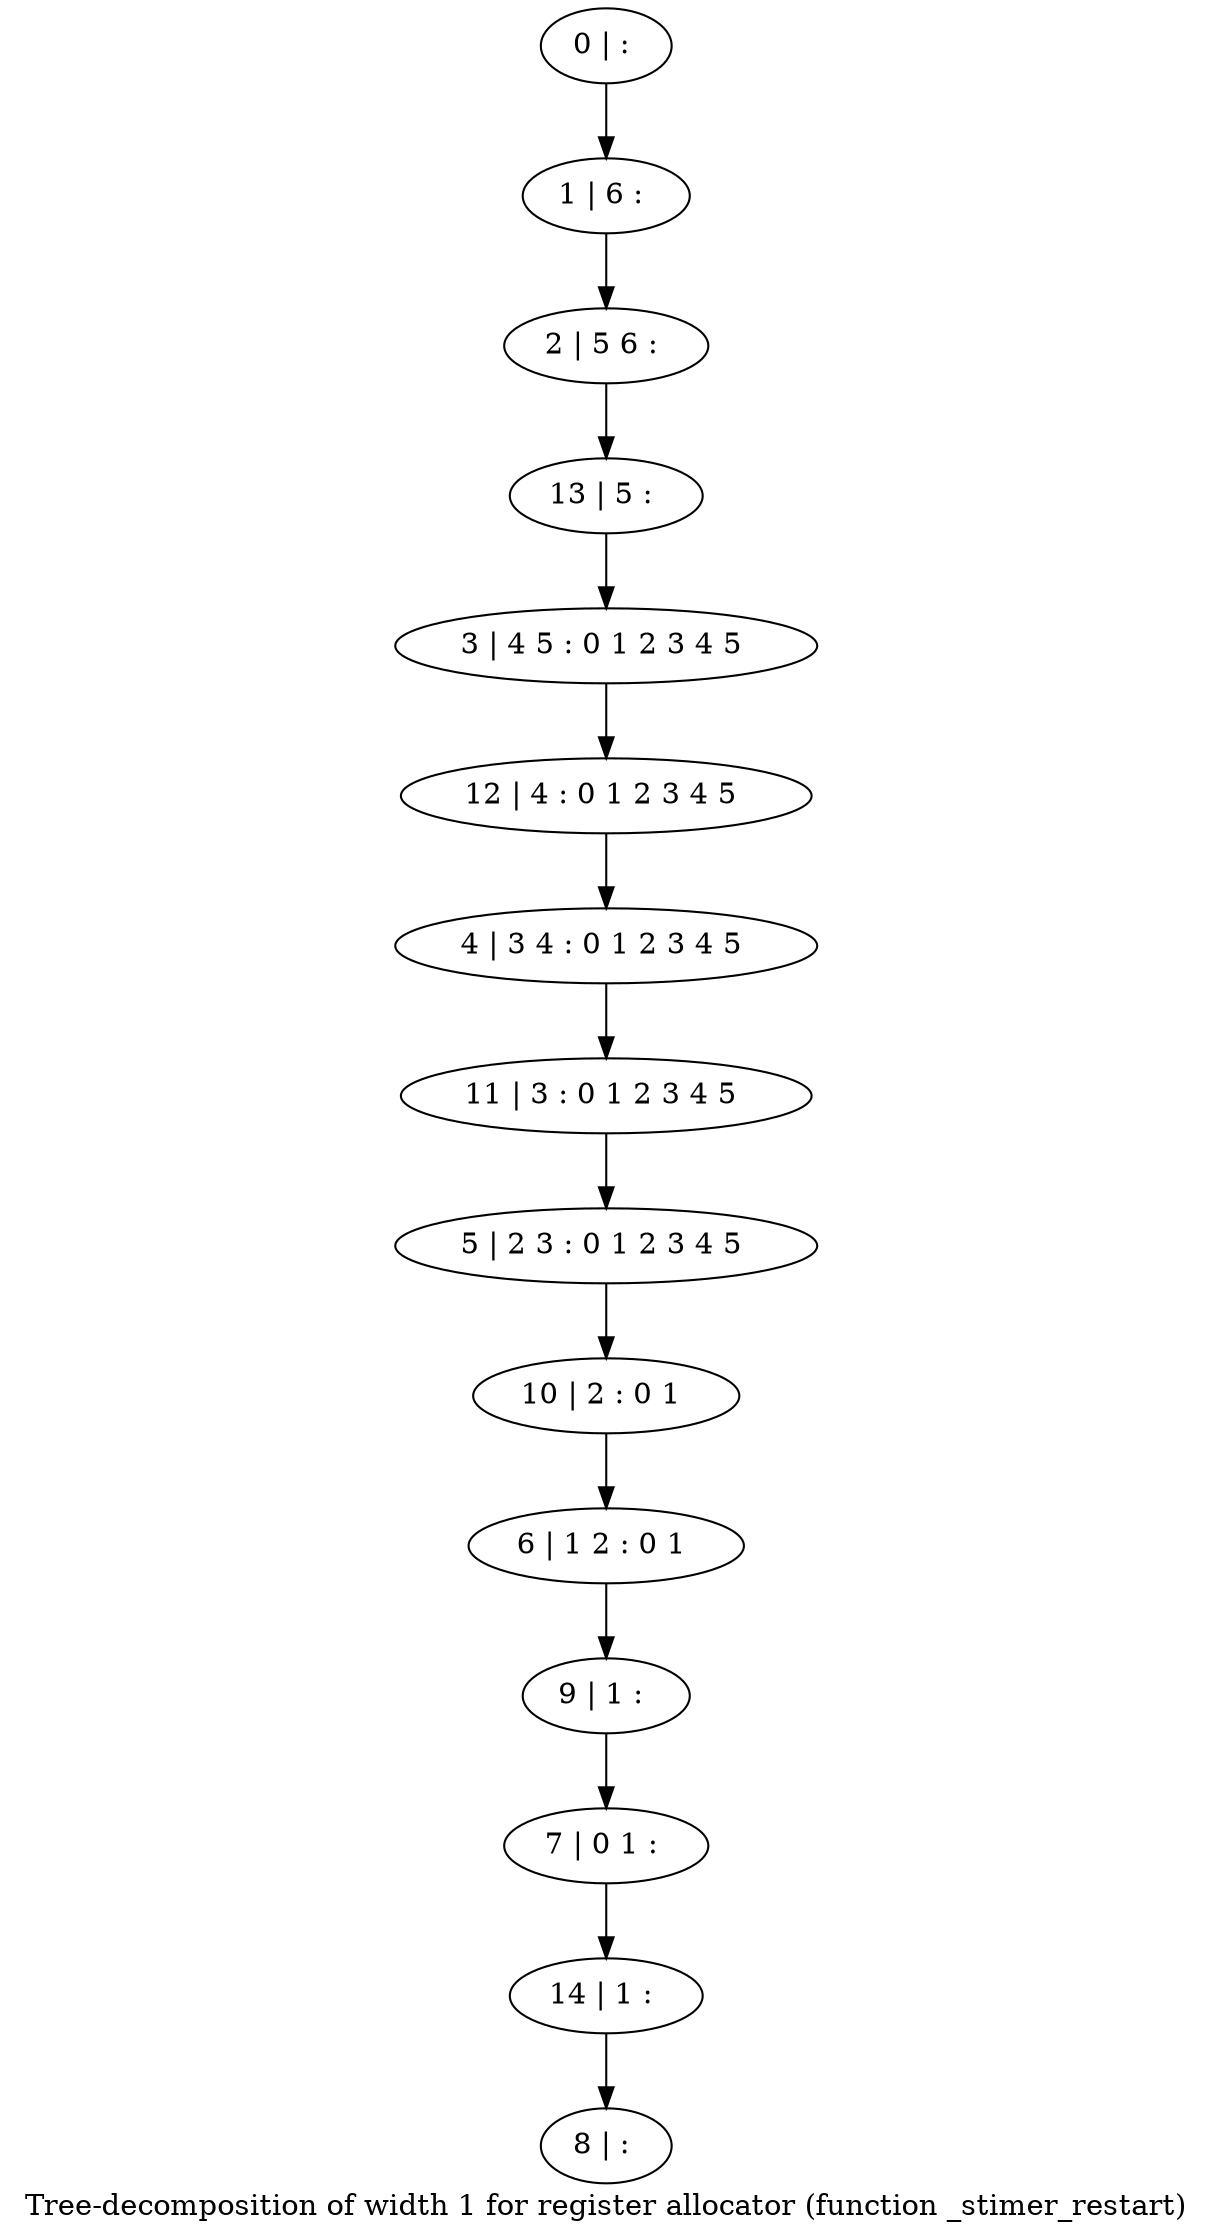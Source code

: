 digraph G {
graph [label="Tree-decomposition of width 1 for register allocator (function _stimer_restart)"]
0[label="0 | : "];
1[label="1 | 6 : "];
2[label="2 | 5 6 : "];
3[label="3 | 4 5 : 0 1 2 3 4 5 "];
4[label="4 | 3 4 : 0 1 2 3 4 5 "];
5[label="5 | 2 3 : 0 1 2 3 4 5 "];
6[label="6 | 1 2 : 0 1 "];
7[label="7 | 0 1 : "];
8[label="8 | : "];
9[label="9 | 1 : "];
10[label="10 | 2 : 0 1 "];
11[label="11 | 3 : 0 1 2 3 4 5 "];
12[label="12 | 4 : 0 1 2 3 4 5 "];
13[label="13 | 5 : "];
14[label="14 | 1 : "];
0->1 ;
1->2 ;
9->7 ;
6->9 ;
10->6 ;
5->10 ;
11->5 ;
4->11 ;
12->4 ;
3->12 ;
13->3 ;
2->13 ;
14->8 ;
7->14 ;
}
